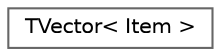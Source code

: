 digraph "Graphical Class Hierarchy"
{
 // LATEX_PDF_SIZE
  bgcolor="transparent";
  edge [fontname=Helvetica,fontsize=10,labelfontname=Helvetica,labelfontsize=10];
  node [fontname=Helvetica,fontsize=10,shape=box,height=0.2,width=0.4];
  rankdir="LR";
  Node0 [id="Node000000",label="TVector\< Item \>",height=0.2,width=0.4,color="grey40", fillcolor="white", style="filled",URL="$classTVector.html",tooltip=" "];
}
